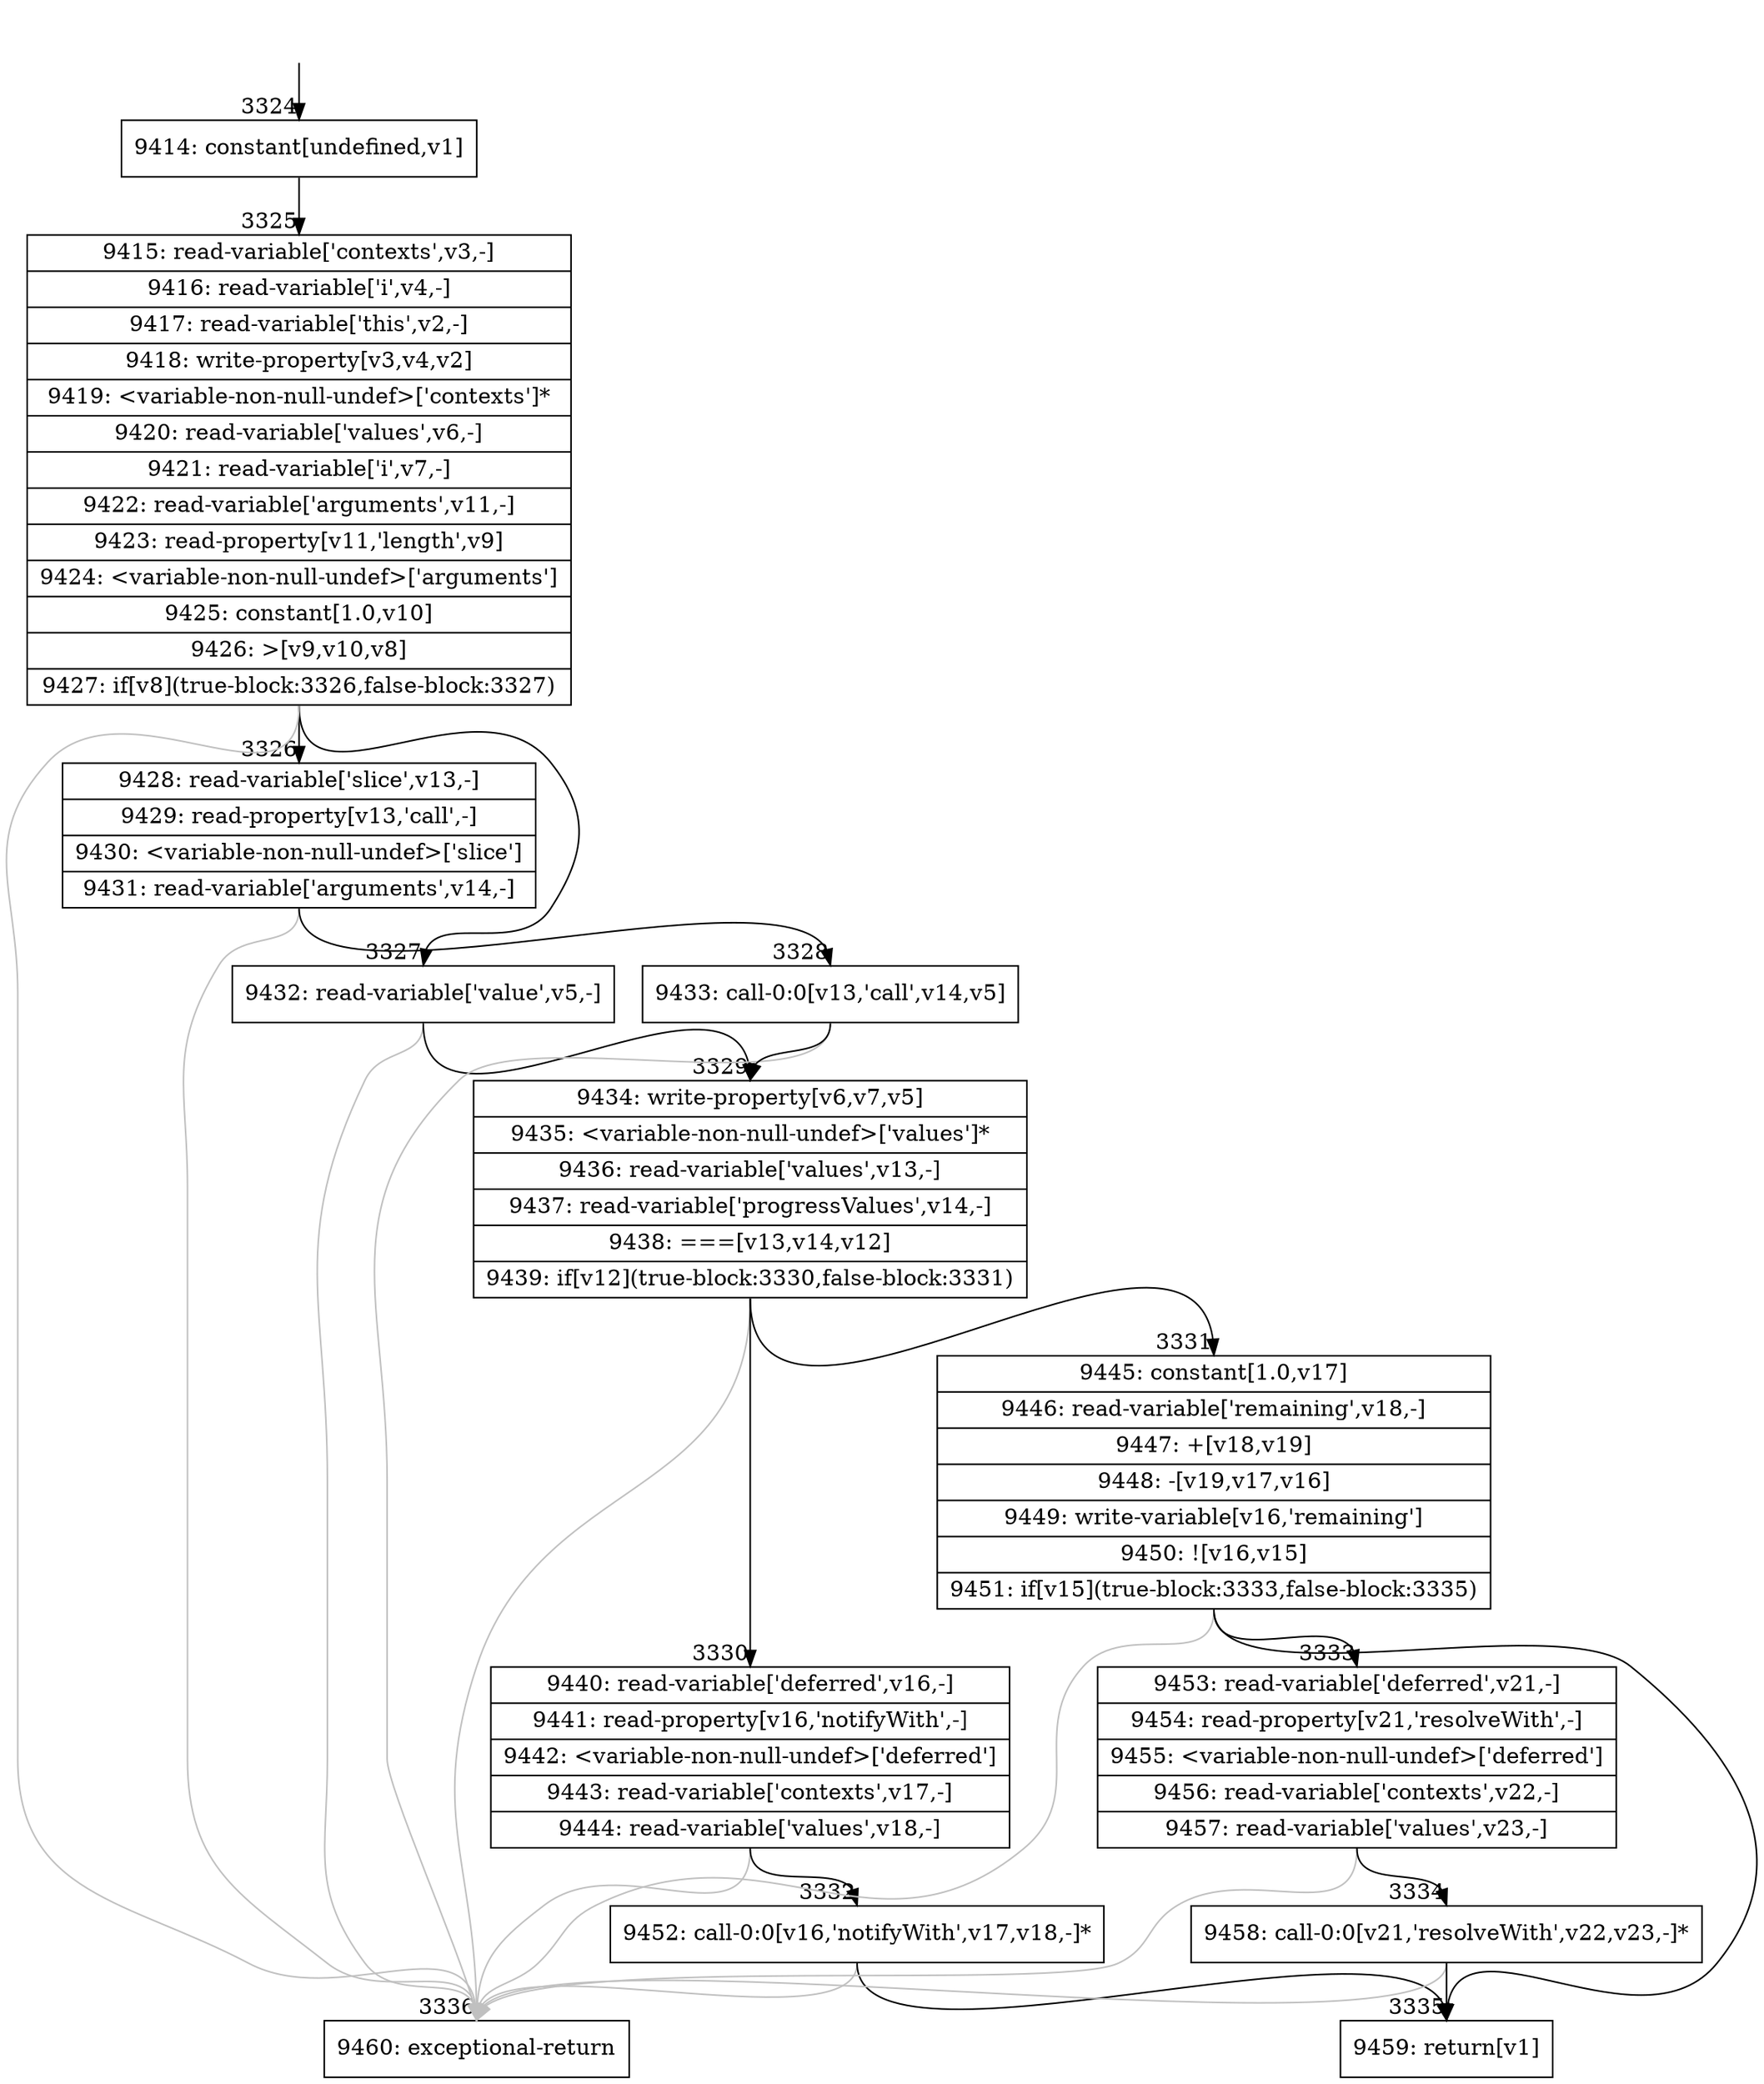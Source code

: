 digraph {
rankdir="TD"
BB_entry230[shape=none,label=""];
BB_entry230 -> BB3324 [tailport=s, headport=n, headlabel="    3324"]
BB3324 [shape=record label="{9414: constant[undefined,v1]}" ] 
BB3324 -> BB3325 [tailport=s, headport=n, headlabel="      3325"]
BB3325 [shape=record label="{9415: read-variable['contexts',v3,-]|9416: read-variable['i',v4,-]|9417: read-variable['this',v2,-]|9418: write-property[v3,v4,v2]|9419: \<variable-non-null-undef\>['contexts']*|9420: read-variable['values',v6,-]|9421: read-variable['i',v7,-]|9422: read-variable['arguments',v11,-]|9423: read-property[v11,'length',v9]|9424: \<variable-non-null-undef\>['arguments']|9425: constant[1.0,v10]|9426: \>[v9,v10,v8]|9427: if[v8](true-block:3326,false-block:3327)}" ] 
BB3325 -> BB3326 [tailport=s, headport=n, headlabel="      3326"]
BB3325 -> BB3327 [tailport=s, headport=n, headlabel="      3327"]
BB3325 -> BB3336 [tailport=s, headport=n, color=gray, headlabel="      3336"]
BB3326 [shape=record label="{9428: read-variable['slice',v13,-]|9429: read-property[v13,'call',-]|9430: \<variable-non-null-undef\>['slice']|9431: read-variable['arguments',v14,-]}" ] 
BB3326 -> BB3328 [tailport=s, headport=n, headlabel="      3328"]
BB3326 -> BB3336 [tailport=s, headport=n, color=gray]
BB3327 [shape=record label="{9432: read-variable['value',v5,-]}" ] 
BB3327 -> BB3329 [tailport=s, headport=n, headlabel="      3329"]
BB3327 -> BB3336 [tailport=s, headport=n, color=gray]
BB3328 [shape=record label="{9433: call-0:0[v13,'call',v14,v5]}" ] 
BB3328 -> BB3329 [tailport=s, headport=n]
BB3328 -> BB3336 [tailport=s, headport=n, color=gray]
BB3329 [shape=record label="{9434: write-property[v6,v7,v5]|9435: \<variable-non-null-undef\>['values']*|9436: read-variable['values',v13,-]|9437: read-variable['progressValues',v14,-]|9438: ===[v13,v14,v12]|9439: if[v12](true-block:3330,false-block:3331)}" ] 
BB3329 -> BB3330 [tailport=s, headport=n, headlabel="      3330"]
BB3329 -> BB3331 [tailport=s, headport=n, headlabel="      3331"]
BB3329 -> BB3336 [tailport=s, headport=n, color=gray]
BB3330 [shape=record label="{9440: read-variable['deferred',v16,-]|9441: read-property[v16,'notifyWith',-]|9442: \<variable-non-null-undef\>['deferred']|9443: read-variable['contexts',v17,-]|9444: read-variable['values',v18,-]}" ] 
BB3330 -> BB3332 [tailport=s, headport=n, headlabel="      3332"]
BB3330 -> BB3336 [tailport=s, headport=n, color=gray]
BB3331 [shape=record label="{9445: constant[1.0,v17]|9446: read-variable['remaining',v18,-]|9447: +[v18,v19]|9448: -[v19,v17,v16]|9449: write-variable[v16,'remaining']|9450: ![v16,v15]|9451: if[v15](true-block:3333,false-block:3335)}" ] 
BB3331 -> BB3333 [tailport=s, headport=n, headlabel="      3333"]
BB3331 -> BB3335 [tailport=s, headport=n, headlabel="      3335"]
BB3331 -> BB3336 [tailport=s, headport=n, color=gray]
BB3332 [shape=record label="{9452: call-0:0[v16,'notifyWith',v17,v18,-]*}" ] 
BB3332 -> BB3335 [tailport=s, headport=n]
BB3332 -> BB3336 [tailport=s, headport=n, color=gray]
BB3333 [shape=record label="{9453: read-variable['deferred',v21,-]|9454: read-property[v21,'resolveWith',-]|9455: \<variable-non-null-undef\>['deferred']|9456: read-variable['contexts',v22,-]|9457: read-variable['values',v23,-]}" ] 
BB3333 -> BB3334 [tailport=s, headport=n, headlabel="      3334"]
BB3333 -> BB3336 [tailport=s, headport=n, color=gray]
BB3334 [shape=record label="{9458: call-0:0[v21,'resolveWith',v22,v23,-]*}" ] 
BB3334 -> BB3335 [tailport=s, headport=n]
BB3334 -> BB3336 [tailport=s, headport=n, color=gray]
BB3335 [shape=record label="{9459: return[v1]}" ] 
BB3336 [shape=record label="{9460: exceptional-return}" ] 
}
